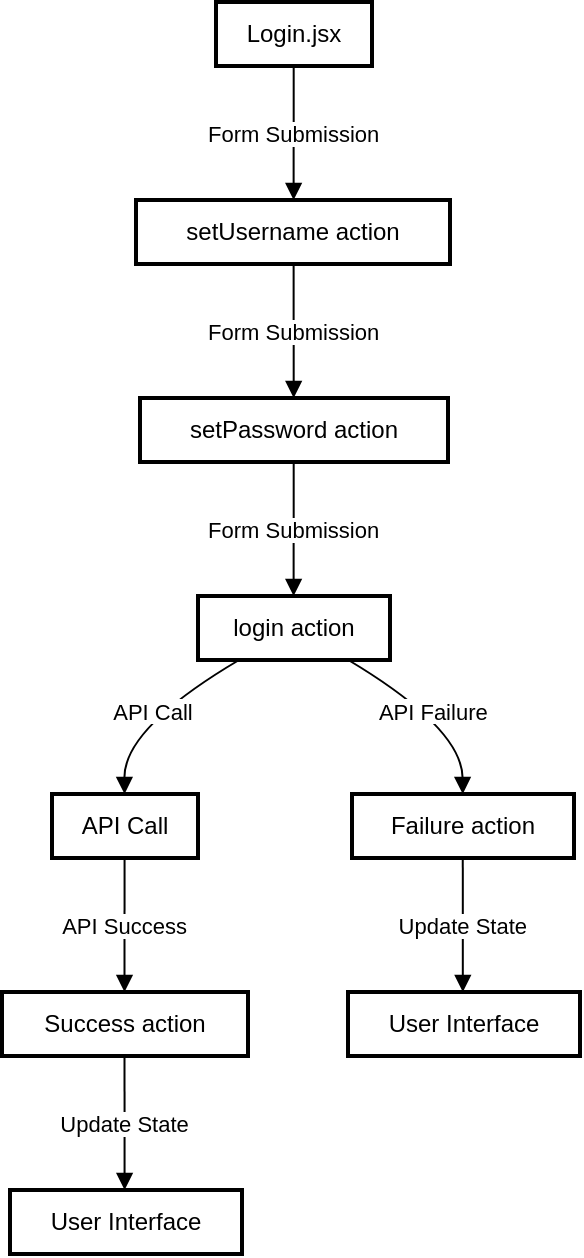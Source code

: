<mxfile version="21.2.3" type="github">
  <diagram name="Page-1" id="gsyIwqnFufWxI5sytpO7">
    <mxGraphModel>
      <root>
        <mxCell id="0" />
        <mxCell id="1" parent="0" />
        <mxCell id="2" value="Login.jsx" style="whiteSpace=wrap;strokeWidth=2;" vertex="1" parent="1">
          <mxGeometry x="107" width="78" height="32" as="geometry" />
        </mxCell>
        <mxCell id="3" value="setUsername action" style="whiteSpace=wrap;strokeWidth=2;" vertex="1" parent="1">
          <mxGeometry x="67" y="99" width="157" height="32" as="geometry" />
        </mxCell>
        <mxCell id="4" value="setPassword action" style="whiteSpace=wrap;strokeWidth=2;" vertex="1" parent="1">
          <mxGeometry x="69" y="198" width="154" height="32" as="geometry" />
        </mxCell>
        <mxCell id="5" value="login action" style="whiteSpace=wrap;strokeWidth=2;" vertex="1" parent="1">
          <mxGeometry x="98" y="297" width="96" height="32" as="geometry" />
        </mxCell>
        <mxCell id="6" value="API Call" style="whiteSpace=wrap;strokeWidth=2;" vertex="1" parent="1">
          <mxGeometry x="25" y="396" width="73" height="32" as="geometry" />
        </mxCell>
        <mxCell id="7" value="Success action" style="whiteSpace=wrap;strokeWidth=2;" vertex="1" parent="1">
          <mxGeometry y="495" width="123" height="32" as="geometry" />
        </mxCell>
        <mxCell id="8" value="User Interface" style="whiteSpace=wrap;strokeWidth=2;" vertex="1" parent="1">
          <mxGeometry x="4" y="594" width="116" height="32" as="geometry" />
        </mxCell>
        <mxCell id="9" value="Failure action" style="whiteSpace=wrap;strokeWidth=2;" vertex="1" parent="1">
          <mxGeometry x="175" y="396" width="111" height="32" as="geometry" />
        </mxCell>
        <mxCell id="10" value="User Interface" style="whiteSpace=wrap;strokeWidth=2;" vertex="1" parent="1">
          <mxGeometry x="173" y="495" width="116" height="32" as="geometry" />
        </mxCell>
        <mxCell id="11" value="Form Submission" style="curved=1;startArrow=none;endArrow=block;exitX=0.498;exitY=1;entryX=0.502;entryY=0;" edge="1" parent="1" source="2" target="3">
          <mxGeometry relative="1" as="geometry">
            <Array as="points" />
          </mxGeometry>
        </mxCell>
        <mxCell id="12" value="Form Submission" style="curved=1;startArrow=none;endArrow=block;exitX=0.502;exitY=1;entryX=0.499;entryY=0;" edge="1" parent="1" source="3" target="4">
          <mxGeometry relative="1" as="geometry">
            <Array as="points" />
          </mxGeometry>
        </mxCell>
        <mxCell id="13" value="Form Submission" style="curved=1;startArrow=none;endArrow=block;exitX=0.499;exitY=1;entryX=0.498;entryY=0;" edge="1" parent="1" source="4" target="5">
          <mxGeometry relative="1" as="geometry">
            <Array as="points" />
          </mxGeometry>
        </mxCell>
        <mxCell id="14" value="API Call" style="curved=1;startArrow=none;endArrow=block;exitX=0.214;exitY=1;entryX=0.497;entryY=0;" edge="1" parent="1" source="5" target="6">
          <mxGeometry relative="1" as="geometry">
            <Array as="points">
              <mxPoint x="61" y="363" />
            </Array>
          </mxGeometry>
        </mxCell>
        <mxCell id="15" value="API Success" style="curved=1;startArrow=none;endArrow=block;exitX=0.497;exitY=1;entryX=0.498;entryY=0;" edge="1" parent="1" source="6" target="7">
          <mxGeometry relative="1" as="geometry">
            <Array as="points" />
          </mxGeometry>
        </mxCell>
        <mxCell id="16" value="Update State" style="curved=1;startArrow=none;endArrow=block;exitX=0.498;exitY=1;entryX=0.494;entryY=0;" edge="1" parent="1" source="7" target="8">
          <mxGeometry relative="1" as="geometry">
            <Array as="points" />
          </mxGeometry>
        </mxCell>
        <mxCell id="17" value="API Failure" style="curved=1;startArrow=none;endArrow=block;exitX=0.783;exitY=1;entryX=0.499;entryY=0;" edge="1" parent="1" source="5" target="9">
          <mxGeometry relative="1" as="geometry">
            <Array as="points">
              <mxPoint x="230" y="363" />
            </Array>
          </mxGeometry>
        </mxCell>
        <mxCell id="18" value="Update State" style="curved=1;startArrow=none;endArrow=block;exitX=0.499;exitY=1;entryX=0.495;entryY=0;" edge="1" parent="1" source="9" target="10">
          <mxGeometry relative="1" as="geometry">
            <Array as="points" />
          </mxGeometry>
        </mxCell>
      </root>
    </mxGraphModel>
  </diagram>
</mxfile>
